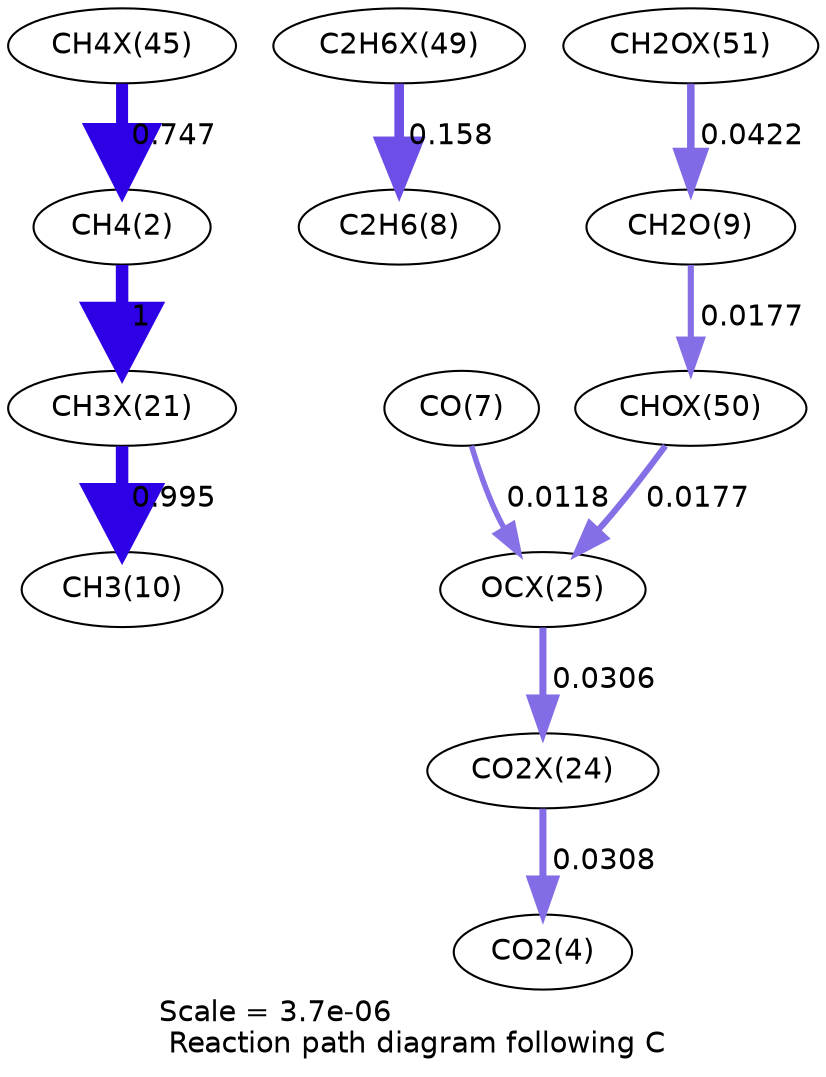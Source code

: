 digraph reaction_paths {
center=1;
s73 -> s4[fontname="Helvetica", penwidth=5.78, arrowsize=2.89, color="0.7, 1.25, 0.9"
, label=" 0.747"];
s4 -> s65[fontname="Helvetica", penwidth=6, arrowsize=3, color="0.7, 1.5, 0.9"
, label=" 1"];
s77 -> s10[fontname="Helvetica", penwidth=4.61, arrowsize=2.3, color="0.7, 0.658, 0.9"
, label=" 0.158"];
s65 -> s12[fontname="Helvetica", penwidth=6, arrowsize=3, color="0.7, 1.5, 0.9"
, label=" 0.995"];
s9 -> s69[fontname="Helvetica", penwidth=2.65, arrowsize=1.33, color="0.7, 0.512, 0.9"
, label=" 0.0118"];
s69 -> s68[fontname="Helvetica", penwidth=3.37, arrowsize=1.68, color="0.7, 0.531, 0.9"
, label=" 0.0306"];
s78 -> s69[fontname="Helvetica", penwidth=2.96, arrowsize=1.48, color="0.7, 0.518, 0.9"
, label=" 0.0177"];
s68 -> s6[fontname="Helvetica", penwidth=3.37, arrowsize=1.69, color="0.7, 0.531, 0.9"
, label=" 0.0308"];
s79 -> s11[fontname="Helvetica", penwidth=3.61, arrowsize=1.81, color="0.7, 0.542, 0.9"
, label=" 0.0422"];
s11 -> s78[fontname="Helvetica", penwidth=2.95, arrowsize=1.48, color="0.7, 0.518, 0.9"
, label=" 0.0177"];
s4 [ fontname="Helvetica", label="CH4(2)"];
s6 [ fontname="Helvetica", label="CO2(4)"];
s9 [ fontname="Helvetica", label="CO(7)"];
s10 [ fontname="Helvetica", label="C2H6(8)"];
s11 [ fontname="Helvetica", label="CH2O(9)"];
s12 [ fontname="Helvetica", label="CH3(10)"];
s65 [ fontname="Helvetica", label="CH3X(21)"];
s68 [ fontname="Helvetica", label="CO2X(24)"];
s69 [ fontname="Helvetica", label="OCX(25)"];
s73 [ fontname="Helvetica", label="CH4X(45)"];
s77 [ fontname="Helvetica", label="C2H6X(49)"];
s78 [ fontname="Helvetica", label="CHOX(50)"];
s79 [ fontname="Helvetica", label="CH2OX(51)"];
 label = "Scale = 3.7e-06\l Reaction path diagram following C";
 fontname = "Helvetica";
}
